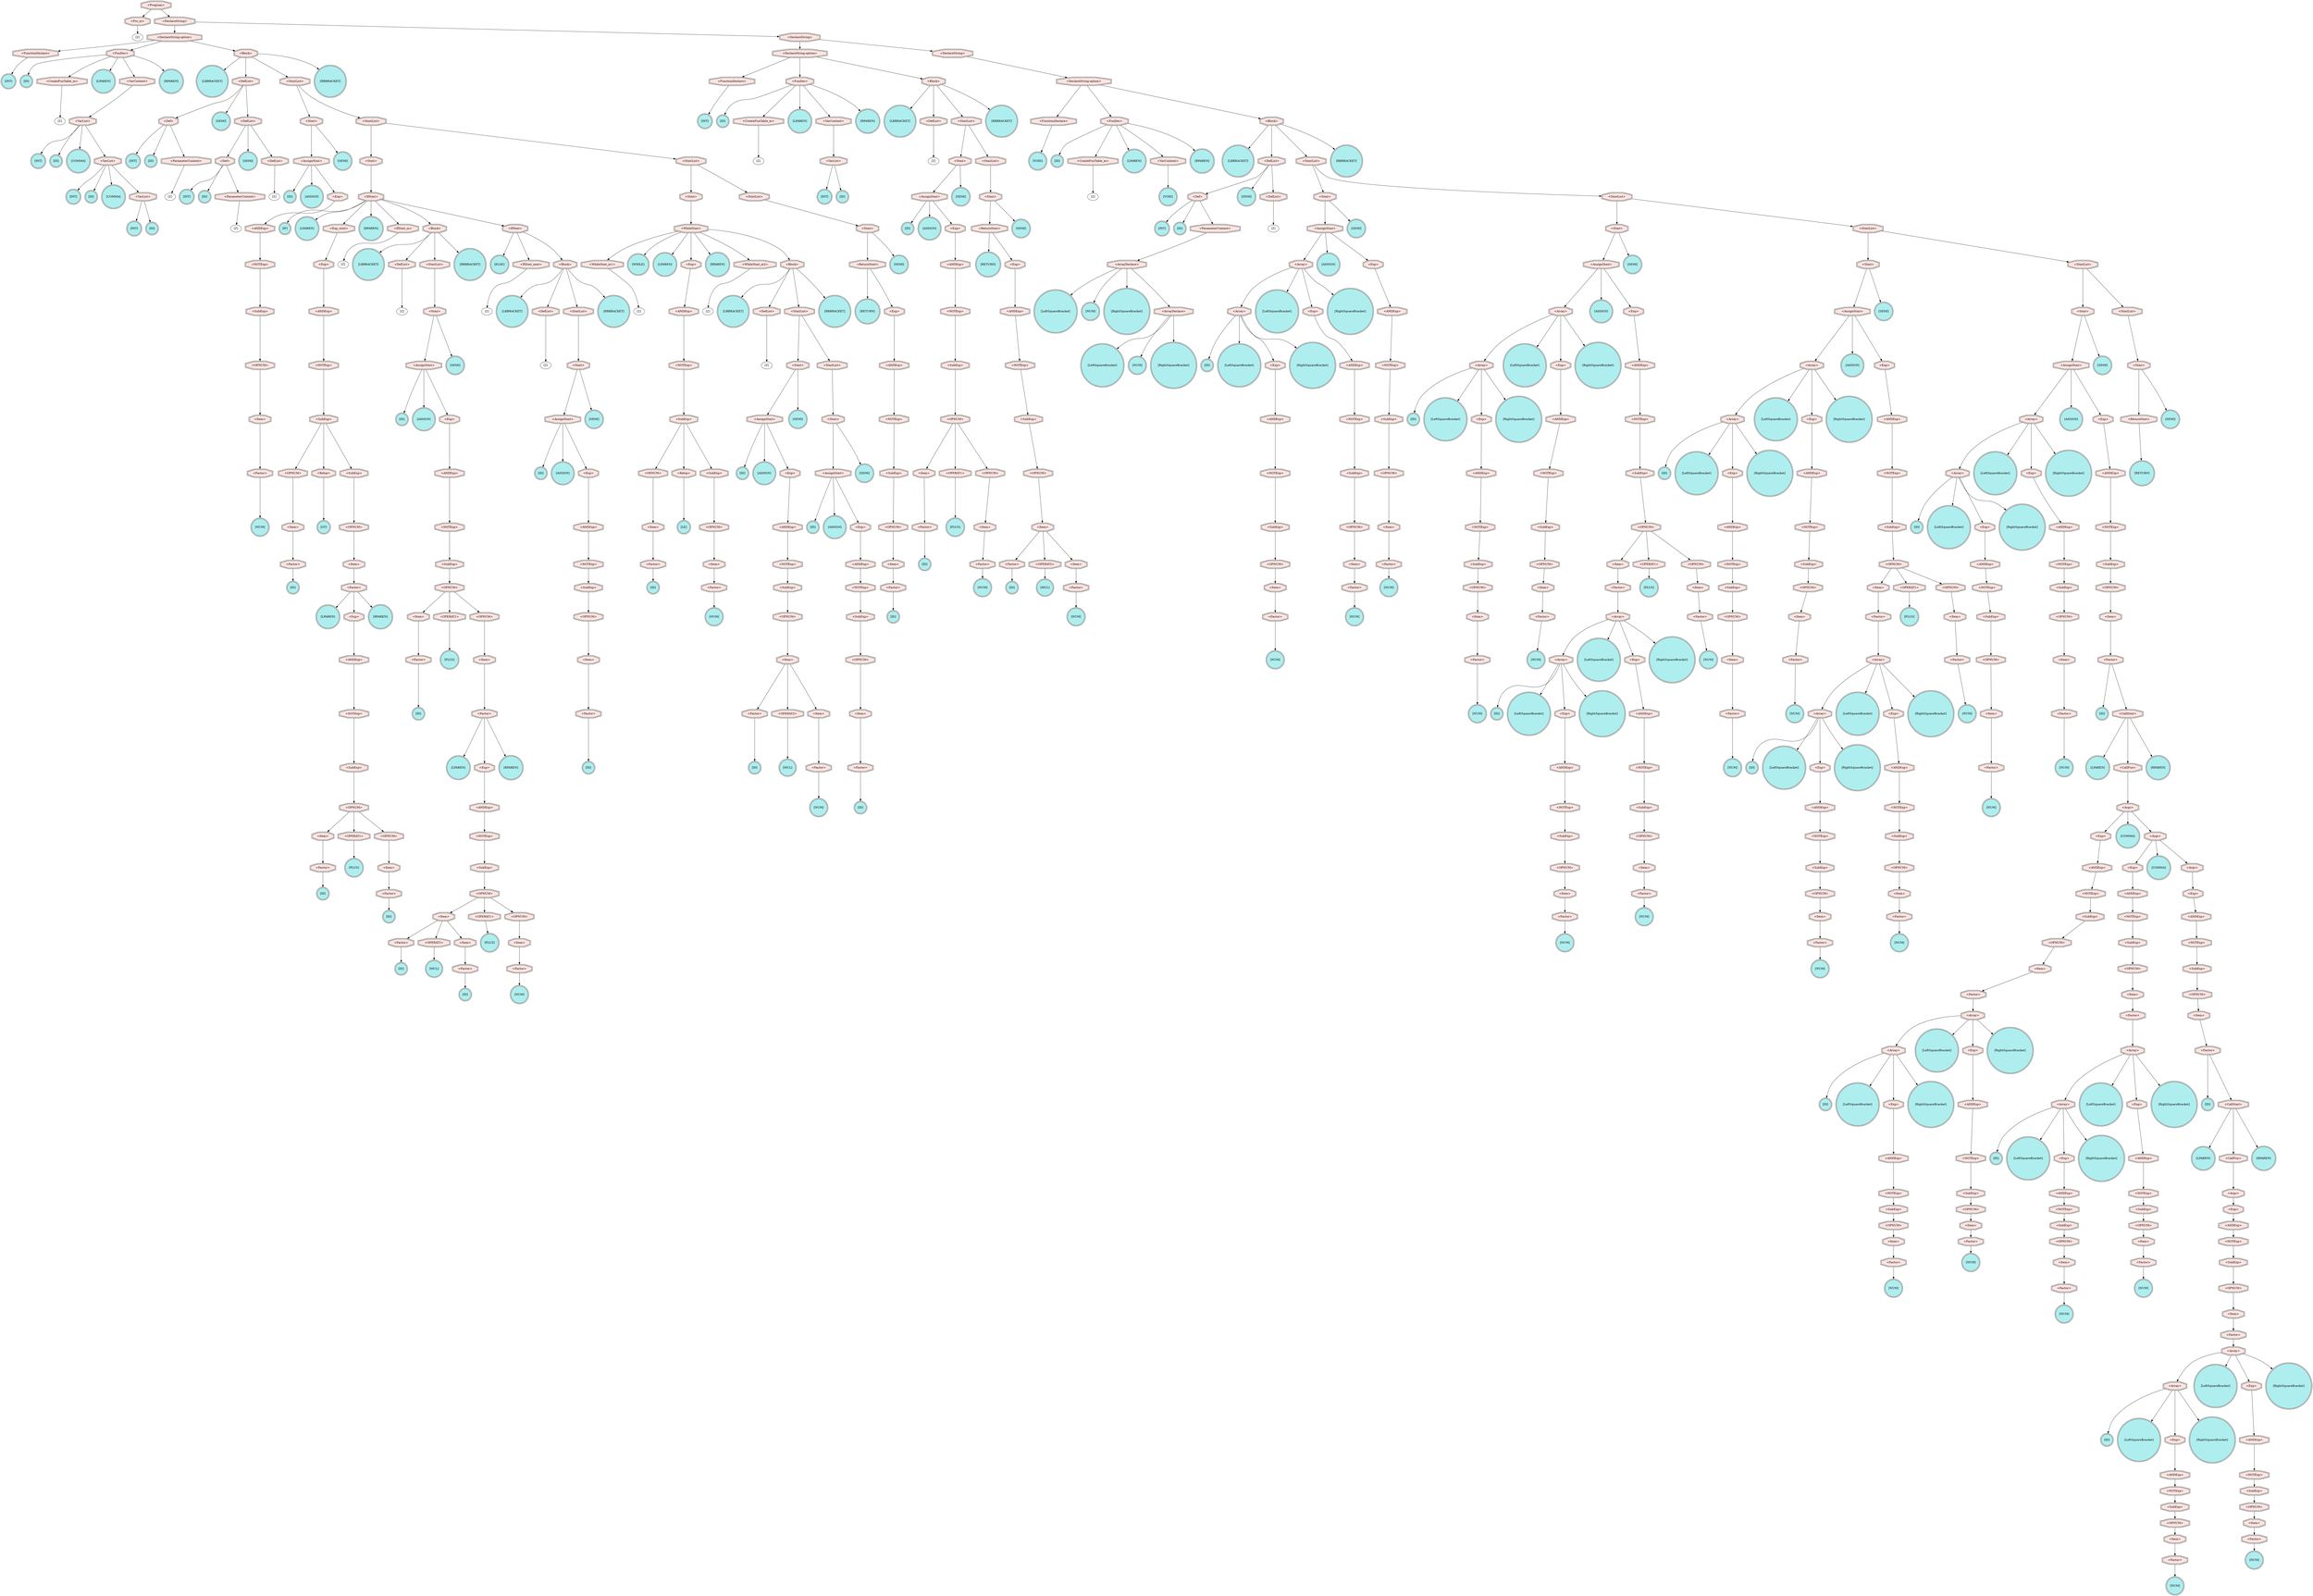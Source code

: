 digraph tree { 
v0[label="<Pro_m>",fillcolor=mistyrose,shape=doubleoctagon,style=filled];
e1[label="[Z]"];
v0-> e1;
v1[label="[INT]",fillcolor=paleturquoise,shape=doublecircle,style=filled];
v2[label="<FunctionDeclare>",fillcolor=mistyrose,shape=doubleoctagon,style=filled];
v2 -> v1;
v3[label="[ID]",fillcolor=paleturquoise,shape=doublecircle,style=filled];
v4[label="<CreateFunTable_m>",fillcolor=mistyrose,shape=doubleoctagon,style=filled];
e5[label="[Z]"];
v4-> e5;
v5[label="[LPAREN]",fillcolor=paleturquoise,shape=doublecircle,style=filled];
v6[label="[INT]",fillcolor=paleturquoise,shape=doublecircle,style=filled];
v7[label="[ID]",fillcolor=paleturquoise,shape=doublecircle,style=filled];
v8[label="[COMMA]",fillcolor=paleturquoise,shape=doublecircle,style=filled];
v9[label="[INT]",fillcolor=paleturquoise,shape=doublecircle,style=filled];
v10[label="[ID]",fillcolor=paleturquoise,shape=doublecircle,style=filled];
v11[label="[COMMA]",fillcolor=paleturquoise,shape=doublecircle,style=filled];
v12[label="[INT]",fillcolor=paleturquoise,shape=doublecircle,style=filled];
v13[label="[ID]",fillcolor=paleturquoise,shape=doublecircle,style=filled];
v14[label="<VarList>",fillcolor=mistyrose,shape=doubleoctagon,style=filled];
v14 -> v13;
v14 -> v12;
v15[label="<VarList>",fillcolor=mistyrose,shape=doubleoctagon,style=filled];
v15 -> v14;
v15 -> v11;
v15 -> v10;
v15 -> v9;
v16[label="<VarList>",fillcolor=mistyrose,shape=doubleoctagon,style=filled];
v16 -> v15;
v16 -> v8;
v16 -> v7;
v16 -> v6;
v17[label="<VarContent>",fillcolor=mistyrose,shape=doubleoctagon,style=filled];
v17 -> v16;
v18[label="[RPAREN]",fillcolor=paleturquoise,shape=doublecircle,style=filled];
v19[label="<FunDec>",fillcolor=mistyrose,shape=doubleoctagon,style=filled];
v19 -> v18;
v19 -> v17;
v19 -> v5;
v19 -> v4;
v19 -> v3;
v20[label="[LBBRACKET]",fillcolor=paleturquoise,shape=doublecircle,style=filled];
v21[label="[INT]",fillcolor=paleturquoise,shape=doublecircle,style=filled];
v22[label="[ID]",fillcolor=paleturquoise,shape=doublecircle,style=filled];
v23[label="<ParameterContent>",fillcolor=mistyrose,shape=doubleoctagon,style=filled];
e24[label="[Z]"];
v23-> e24;
v24[label="<Def>",fillcolor=mistyrose,shape=doubleoctagon,style=filled];
v24 -> v23;
v24 -> v22;
v24 -> v21;
v25[label="[SEMI]",fillcolor=paleturquoise,shape=doublecircle,style=filled];
v26[label="[INT]",fillcolor=paleturquoise,shape=doublecircle,style=filled];
v27[label="[ID]",fillcolor=paleturquoise,shape=doublecircle,style=filled];
v28[label="<ParameterContent>",fillcolor=mistyrose,shape=doubleoctagon,style=filled];
e29[label="[Z]"];
v28-> e29;
v29[label="<Def>",fillcolor=mistyrose,shape=doubleoctagon,style=filled];
v29 -> v28;
v29 -> v27;
v29 -> v26;
v30[label="[SEMI]",fillcolor=paleturquoise,shape=doublecircle,style=filled];
v31[label="<DefList>",fillcolor=mistyrose,shape=doubleoctagon,style=filled];
e32[label="[Z]"];
v31-> e32;
v32[label="<DefList>",fillcolor=mistyrose,shape=doubleoctagon,style=filled];
v32 -> v31;
v32 -> v30;
v32 -> v29;
v33[label="<DefList>",fillcolor=mistyrose,shape=doubleoctagon,style=filled];
v33 -> v32;
v33 -> v25;
v33 -> v24;
v34[label="[ID]",fillcolor=paleturquoise,shape=doublecircle,style=filled];
v35[label="[ASSIGN]",fillcolor=paleturquoise,shape=doublecircle,style=filled];
v36[label="[NUM]",fillcolor=paleturquoise,shape=doublecircle,style=filled];
v37[label="<Factor>",fillcolor=mistyrose,shape=doubleoctagon,style=filled];
v37 -> v36;
v38[label="<Item>",fillcolor=mistyrose,shape=doubleoctagon,style=filled];
v38 -> v37;
v39[label="<OPNUM>",fillcolor=mistyrose,shape=doubleoctagon,style=filled];
v39 -> v38;
v40[label="<SubExp>",fillcolor=mistyrose,shape=doubleoctagon,style=filled];
v40 -> v39;
v41[label="<NOTExp>",fillcolor=mistyrose,shape=doubleoctagon,style=filled];
v41 -> v40;
v42[label="<ANDExp>",fillcolor=mistyrose,shape=doubleoctagon,style=filled];
v42 -> v41;
v43[label="<Exp>",fillcolor=mistyrose,shape=doubleoctagon,style=filled];
v43 -> v42;
v44[label="<AssignStmt>",fillcolor=mistyrose,shape=doubleoctagon,style=filled];
v44 -> v43;
v44 -> v35;
v44 -> v34;
v45[label="[SEMI]",fillcolor=paleturquoise,shape=doublecircle,style=filled];
v46[label="<Stmt>",fillcolor=mistyrose,shape=doubleoctagon,style=filled];
v46 -> v45;
v46 -> v44;
v47[label="[IF]",fillcolor=paleturquoise,shape=doublecircle,style=filled];
v48[label="[LPAREN]",fillcolor=paleturquoise,shape=doublecircle,style=filled];
v49[label="[ID]",fillcolor=paleturquoise,shape=doublecircle,style=filled];
v50[label="<Factor>",fillcolor=mistyrose,shape=doubleoctagon,style=filled];
v50 -> v49;
v51[label="<Item>",fillcolor=mistyrose,shape=doubleoctagon,style=filled];
v51 -> v50;
v52[label="<OPNUM>",fillcolor=mistyrose,shape=doubleoctagon,style=filled];
v52 -> v51;
v53[label="[GT]",fillcolor=paleturquoise,shape=doublecircle,style=filled];
v54[label="<Relop>",fillcolor=mistyrose,shape=doubleoctagon,style=filled];
v54 -> v53;
v55[label="[LPAREN]",fillcolor=paleturquoise,shape=doublecircle,style=filled];
v56[label="[ID]",fillcolor=paleturquoise,shape=doublecircle,style=filled];
v57[label="<Factor>",fillcolor=mistyrose,shape=doubleoctagon,style=filled];
v57 -> v56;
v58[label="<Item>",fillcolor=mistyrose,shape=doubleoctagon,style=filled];
v58 -> v57;
v59[label="[PLUS]",fillcolor=paleturquoise,shape=doublecircle,style=filled];
v60[label="<OPERAT1>",fillcolor=mistyrose,shape=doubleoctagon,style=filled];
v60 -> v59;
v61[label="[ID]",fillcolor=paleturquoise,shape=doublecircle,style=filled];
v62[label="<Factor>",fillcolor=mistyrose,shape=doubleoctagon,style=filled];
v62 -> v61;
v63[label="<Item>",fillcolor=mistyrose,shape=doubleoctagon,style=filled];
v63 -> v62;
v64[label="<OPNUM>",fillcolor=mistyrose,shape=doubleoctagon,style=filled];
v64 -> v63;
v65[label="<OPNUM>",fillcolor=mistyrose,shape=doubleoctagon,style=filled];
v65 -> v64;
v65 -> v60;
v65 -> v58;
v66[label="<SubExp>",fillcolor=mistyrose,shape=doubleoctagon,style=filled];
v66 -> v65;
v67[label="<NOTExp>",fillcolor=mistyrose,shape=doubleoctagon,style=filled];
v67 -> v66;
v68[label="<ANDExp>",fillcolor=mistyrose,shape=doubleoctagon,style=filled];
v68 -> v67;
v69[label="<Exp>",fillcolor=mistyrose,shape=doubleoctagon,style=filled];
v69 -> v68;
v70[label="[RPAREN]",fillcolor=paleturquoise,shape=doublecircle,style=filled];
v71[label="<Factor>",fillcolor=mistyrose,shape=doubleoctagon,style=filled];
v71 -> v70;
v71 -> v69;
v71 -> v55;
v72[label="<Item>",fillcolor=mistyrose,shape=doubleoctagon,style=filled];
v72 -> v71;
v73[label="<OPNUM>",fillcolor=mistyrose,shape=doubleoctagon,style=filled];
v73 -> v72;
v74[label="<SubExp>",fillcolor=mistyrose,shape=doubleoctagon,style=filled];
v74 -> v73;
v75[label="<SubExp>",fillcolor=mistyrose,shape=doubleoctagon,style=filled];
v75 -> v74;
v75 -> v54;
v75 -> v52;
v76[label="<NOTExp>",fillcolor=mistyrose,shape=doubleoctagon,style=filled];
v76 -> v75;
v77[label="<ANDExp>",fillcolor=mistyrose,shape=doubleoctagon,style=filled];
v77 -> v76;
v78[label="<Exp>",fillcolor=mistyrose,shape=doubleoctagon,style=filled];
v78 -> v77;
v79[label="<Exp_stmt>",fillcolor=mistyrose,shape=doubleoctagon,style=filled];
v79 -> v78;
v80[label="[RPAREN]",fillcolor=paleturquoise,shape=doublecircle,style=filled];
v81[label="<IfStmt_m>",fillcolor=mistyrose,shape=doubleoctagon,style=filled];
e82[label="[Z]"];
v81-> e82;
v82[label="[LBBRACKET]",fillcolor=paleturquoise,shape=doublecircle,style=filled];
v83[label="<DefList>",fillcolor=mistyrose,shape=doubleoctagon,style=filled];
e84[label="[Z]"];
v83-> e84;
v84[label="[ID]",fillcolor=paleturquoise,shape=doublecircle,style=filled];
v85[label="[ASSIGN]",fillcolor=paleturquoise,shape=doublecircle,style=filled];
v86[label="[ID]",fillcolor=paleturquoise,shape=doublecircle,style=filled];
v87[label="<Factor>",fillcolor=mistyrose,shape=doubleoctagon,style=filled];
v87 -> v86;
v88[label="<Item>",fillcolor=mistyrose,shape=doubleoctagon,style=filled];
v88 -> v87;
v89[label="[PLUS]",fillcolor=paleturquoise,shape=doublecircle,style=filled];
v90[label="<OPERAT1>",fillcolor=mistyrose,shape=doubleoctagon,style=filled];
v90 -> v89;
v91[label="[LPAREN]",fillcolor=paleturquoise,shape=doublecircle,style=filled];
v92[label="[ID]",fillcolor=paleturquoise,shape=doublecircle,style=filled];
v93[label="<Factor>",fillcolor=mistyrose,shape=doubleoctagon,style=filled];
v93 -> v92;
v94[label="[MUL]",fillcolor=paleturquoise,shape=doublecircle,style=filled];
v95[label="<OPERAT2>",fillcolor=mistyrose,shape=doubleoctagon,style=filled];
v95 -> v94;
v96[label="[ID]",fillcolor=paleturquoise,shape=doublecircle,style=filled];
v97[label="<Factor>",fillcolor=mistyrose,shape=doubleoctagon,style=filled];
v97 -> v96;
v98[label="<Item>",fillcolor=mistyrose,shape=doubleoctagon,style=filled];
v98 -> v97;
v99[label="<Item>",fillcolor=mistyrose,shape=doubleoctagon,style=filled];
v99 -> v98;
v99 -> v95;
v99 -> v93;
v100[label="[PLUS]",fillcolor=paleturquoise,shape=doublecircle,style=filled];
v101[label="<OPERAT1>",fillcolor=mistyrose,shape=doubleoctagon,style=filled];
v101 -> v100;
v102[label="[NUM]",fillcolor=paleturquoise,shape=doublecircle,style=filled];
v103[label="<Factor>",fillcolor=mistyrose,shape=doubleoctagon,style=filled];
v103 -> v102;
v104[label="<Item>",fillcolor=mistyrose,shape=doubleoctagon,style=filled];
v104 -> v103;
v105[label="<OPNUM>",fillcolor=mistyrose,shape=doubleoctagon,style=filled];
v105 -> v104;
v106[label="<OPNUM>",fillcolor=mistyrose,shape=doubleoctagon,style=filled];
v106 -> v105;
v106 -> v101;
v106 -> v99;
v107[label="<SubExp>",fillcolor=mistyrose,shape=doubleoctagon,style=filled];
v107 -> v106;
v108[label="<NOTExp>",fillcolor=mistyrose,shape=doubleoctagon,style=filled];
v108 -> v107;
v109[label="<ANDExp>",fillcolor=mistyrose,shape=doubleoctagon,style=filled];
v109 -> v108;
v110[label="<Exp>",fillcolor=mistyrose,shape=doubleoctagon,style=filled];
v110 -> v109;
v111[label="[RPAREN]",fillcolor=paleturquoise,shape=doublecircle,style=filled];
v112[label="<Factor>",fillcolor=mistyrose,shape=doubleoctagon,style=filled];
v112 -> v111;
v112 -> v110;
v112 -> v91;
v113[label="<Item>",fillcolor=mistyrose,shape=doubleoctagon,style=filled];
v113 -> v112;
v114[label="<OPNUM>",fillcolor=mistyrose,shape=doubleoctagon,style=filled];
v114 -> v113;
v115[label="<OPNUM>",fillcolor=mistyrose,shape=doubleoctagon,style=filled];
v115 -> v114;
v115 -> v90;
v115 -> v88;
v116[label="<SubExp>",fillcolor=mistyrose,shape=doubleoctagon,style=filled];
v116 -> v115;
v117[label="<NOTExp>",fillcolor=mistyrose,shape=doubleoctagon,style=filled];
v117 -> v116;
v118[label="<ANDExp>",fillcolor=mistyrose,shape=doubleoctagon,style=filled];
v118 -> v117;
v119[label="<Exp>",fillcolor=mistyrose,shape=doubleoctagon,style=filled];
v119 -> v118;
v120[label="<AssignStmt>",fillcolor=mistyrose,shape=doubleoctagon,style=filled];
v120 -> v119;
v120 -> v85;
v120 -> v84;
v121[label="[SEMI]",fillcolor=paleturquoise,shape=doublecircle,style=filled];
v122[label="<Stmt>",fillcolor=mistyrose,shape=doubleoctagon,style=filled];
v122 -> v121;
v122 -> v120;
v123[label="<StmtList>",fillcolor=mistyrose,shape=doubleoctagon,style=filled];
v123 -> v122;
v124[label="[RBBRACKET]",fillcolor=paleturquoise,shape=doublecircle,style=filled];
v125[label="<Block>",fillcolor=mistyrose,shape=doubleoctagon,style=filled];
v125 -> v124;
v125 -> v123;
v125 -> v83;
v125 -> v82;
v126[label="[ELSE]",fillcolor=paleturquoise,shape=doublecircle,style=filled];
v127[label="<IfStmt_next>",fillcolor=mistyrose,shape=doubleoctagon,style=filled];
e128[label="[Z]"];
v127-> e128;
v128[label="[LBBRACKET]",fillcolor=paleturquoise,shape=doublecircle,style=filled];
v129[label="<DefList>",fillcolor=mistyrose,shape=doubleoctagon,style=filled];
e130[label="[Z]"];
v129-> e130;
v130[label="[ID]",fillcolor=paleturquoise,shape=doublecircle,style=filled];
v131[label="[ASSIGN]",fillcolor=paleturquoise,shape=doublecircle,style=filled];
v132[label="[ID]",fillcolor=paleturquoise,shape=doublecircle,style=filled];
v133[label="<Factor>",fillcolor=mistyrose,shape=doubleoctagon,style=filled];
v133 -> v132;
v134[label="<Item>",fillcolor=mistyrose,shape=doubleoctagon,style=filled];
v134 -> v133;
v135[label="<OPNUM>",fillcolor=mistyrose,shape=doubleoctagon,style=filled];
v135 -> v134;
v136[label="<SubExp>",fillcolor=mistyrose,shape=doubleoctagon,style=filled];
v136 -> v135;
v137[label="<NOTExp>",fillcolor=mistyrose,shape=doubleoctagon,style=filled];
v137 -> v136;
v138[label="<ANDExp>",fillcolor=mistyrose,shape=doubleoctagon,style=filled];
v138 -> v137;
v139[label="<Exp>",fillcolor=mistyrose,shape=doubleoctagon,style=filled];
v139 -> v138;
v140[label="<AssignStmt>",fillcolor=mistyrose,shape=doubleoctagon,style=filled];
v140 -> v139;
v140 -> v131;
v140 -> v130;
v141[label="[SEMI]",fillcolor=paleturquoise,shape=doublecircle,style=filled];
v142[label="<Stmt>",fillcolor=mistyrose,shape=doubleoctagon,style=filled];
v142 -> v141;
v142 -> v140;
v143[label="<StmtList>",fillcolor=mistyrose,shape=doubleoctagon,style=filled];
v143 -> v142;
v144[label="[RBBRACKET]",fillcolor=paleturquoise,shape=doublecircle,style=filled];
v145[label="<Block>",fillcolor=mistyrose,shape=doubleoctagon,style=filled];
v145 -> v144;
v145 -> v143;
v145 -> v129;
v145 -> v128;
v146[label="<IfNext>",fillcolor=mistyrose,shape=doubleoctagon,style=filled];
v146 -> v145;
v146 -> v127;
v146 -> v126;
v147[label="<IfStmt>",fillcolor=mistyrose,shape=doubleoctagon,style=filled];
v147 -> v146;
v147 -> v125;
v147 -> v81;
v147 -> v80;
v147 -> v79;
v147 -> v48;
v147 -> v47;
v148[label="<Stmt>",fillcolor=mistyrose,shape=doubleoctagon,style=filled];
v148 -> v147;
v149[label="<WhileStmt_m1>",fillcolor=mistyrose,shape=doubleoctagon,style=filled];
e150[label="[Z]"];
v149-> e150;
v150[label="[WHILE]",fillcolor=paleturquoise,shape=doublecircle,style=filled];
v151[label="[LPAREN]",fillcolor=paleturquoise,shape=doublecircle,style=filled];
v152[label="[ID]",fillcolor=paleturquoise,shape=doublecircle,style=filled];
v153[label="<Factor>",fillcolor=mistyrose,shape=doubleoctagon,style=filled];
v153 -> v152;
v154[label="<Item>",fillcolor=mistyrose,shape=doubleoctagon,style=filled];
v154 -> v153;
v155[label="<OPNUM>",fillcolor=mistyrose,shape=doubleoctagon,style=filled];
v155 -> v154;
v156[label="[LE]",fillcolor=paleturquoise,shape=doublecircle,style=filled];
v157[label="<Relop>",fillcolor=mistyrose,shape=doubleoctagon,style=filled];
v157 -> v156;
v158[label="[NUM]",fillcolor=paleturquoise,shape=doublecircle,style=filled];
v159[label="<Factor>",fillcolor=mistyrose,shape=doubleoctagon,style=filled];
v159 -> v158;
v160[label="<Item>",fillcolor=mistyrose,shape=doubleoctagon,style=filled];
v160 -> v159;
v161[label="<OPNUM>",fillcolor=mistyrose,shape=doubleoctagon,style=filled];
v161 -> v160;
v162[label="<SubExp>",fillcolor=mistyrose,shape=doubleoctagon,style=filled];
v162 -> v161;
v163[label="<SubExp>",fillcolor=mistyrose,shape=doubleoctagon,style=filled];
v163 -> v162;
v163 -> v157;
v163 -> v155;
v164[label="<NOTExp>",fillcolor=mistyrose,shape=doubleoctagon,style=filled];
v164 -> v163;
v165[label="<ANDExp>",fillcolor=mistyrose,shape=doubleoctagon,style=filled];
v165 -> v164;
v166[label="<Exp>",fillcolor=mistyrose,shape=doubleoctagon,style=filled];
v166 -> v165;
v167[label="[RPAREN]",fillcolor=paleturquoise,shape=doublecircle,style=filled];
v168[label="<WhileStmt_m2>",fillcolor=mistyrose,shape=doubleoctagon,style=filled];
e169[label="[Z]"];
v168-> e169;
v169[label="[LBBRACKET]",fillcolor=paleturquoise,shape=doublecircle,style=filled];
v170[label="<DefList>",fillcolor=mistyrose,shape=doubleoctagon,style=filled];
e171[label="[Z]"];
v170-> e171;
v171[label="[ID]",fillcolor=paleturquoise,shape=doublecircle,style=filled];
v172[label="[ASSIGN]",fillcolor=paleturquoise,shape=doublecircle,style=filled];
v173[label="[ID]",fillcolor=paleturquoise,shape=doublecircle,style=filled];
v174[label="<Factor>",fillcolor=mistyrose,shape=doubleoctagon,style=filled];
v174 -> v173;
v175[label="[MUL]",fillcolor=paleturquoise,shape=doublecircle,style=filled];
v176[label="<OPERAT2>",fillcolor=mistyrose,shape=doubleoctagon,style=filled];
v176 -> v175;
v177[label="[NUM]",fillcolor=paleturquoise,shape=doublecircle,style=filled];
v178[label="<Factor>",fillcolor=mistyrose,shape=doubleoctagon,style=filled];
v178 -> v177;
v179[label="<Item>",fillcolor=mistyrose,shape=doubleoctagon,style=filled];
v179 -> v178;
v180[label="<Item>",fillcolor=mistyrose,shape=doubleoctagon,style=filled];
v180 -> v179;
v180 -> v176;
v180 -> v174;
v181[label="<OPNUM>",fillcolor=mistyrose,shape=doubleoctagon,style=filled];
v181 -> v180;
v182[label="<SubExp>",fillcolor=mistyrose,shape=doubleoctagon,style=filled];
v182 -> v181;
v183[label="<NOTExp>",fillcolor=mistyrose,shape=doubleoctagon,style=filled];
v183 -> v182;
v184[label="<ANDExp>",fillcolor=mistyrose,shape=doubleoctagon,style=filled];
v184 -> v183;
v185[label="<Exp>",fillcolor=mistyrose,shape=doubleoctagon,style=filled];
v185 -> v184;
v186[label="<AssignStmt>",fillcolor=mistyrose,shape=doubleoctagon,style=filled];
v186 -> v185;
v186 -> v172;
v186 -> v171;
v187[label="[SEMI]",fillcolor=paleturquoise,shape=doublecircle,style=filled];
v188[label="<Stmt>",fillcolor=mistyrose,shape=doubleoctagon,style=filled];
v188 -> v187;
v188 -> v186;
v189[label="[ID]",fillcolor=paleturquoise,shape=doublecircle,style=filled];
v190[label="[ASSIGN]",fillcolor=paleturquoise,shape=doublecircle,style=filled];
v191[label="[ID]",fillcolor=paleturquoise,shape=doublecircle,style=filled];
v192[label="<Factor>",fillcolor=mistyrose,shape=doubleoctagon,style=filled];
v192 -> v191;
v193[label="<Item>",fillcolor=mistyrose,shape=doubleoctagon,style=filled];
v193 -> v192;
v194[label="<OPNUM>",fillcolor=mistyrose,shape=doubleoctagon,style=filled];
v194 -> v193;
v195[label="<SubExp>",fillcolor=mistyrose,shape=doubleoctagon,style=filled];
v195 -> v194;
v196[label="<NOTExp>",fillcolor=mistyrose,shape=doubleoctagon,style=filled];
v196 -> v195;
v197[label="<ANDExp>",fillcolor=mistyrose,shape=doubleoctagon,style=filled];
v197 -> v196;
v198[label="<Exp>",fillcolor=mistyrose,shape=doubleoctagon,style=filled];
v198 -> v197;
v199[label="<AssignStmt>",fillcolor=mistyrose,shape=doubleoctagon,style=filled];
v199 -> v198;
v199 -> v190;
v199 -> v189;
v200[label="[SEMI]",fillcolor=paleturquoise,shape=doublecircle,style=filled];
v201[label="<Stmt>",fillcolor=mistyrose,shape=doubleoctagon,style=filled];
v201 -> v200;
v201 -> v199;
v202[label="<StmtList>",fillcolor=mistyrose,shape=doubleoctagon,style=filled];
v202 -> v201;
v203[label="<StmtList>",fillcolor=mistyrose,shape=doubleoctagon,style=filled];
v203 -> v202;
v203 -> v188;
v204[label="[RBBRACKET]",fillcolor=paleturquoise,shape=doublecircle,style=filled];
v205[label="<Block>",fillcolor=mistyrose,shape=doubleoctagon,style=filled];
v205 -> v204;
v205 -> v203;
v205 -> v170;
v205 -> v169;
v206[label="<WhileStmt>",fillcolor=mistyrose,shape=doubleoctagon,style=filled];
v206 -> v205;
v206 -> v168;
v206 -> v167;
v206 -> v166;
v206 -> v151;
v206 -> v150;
v206 -> v149;
v207[label="<Stmt>",fillcolor=mistyrose,shape=doubleoctagon,style=filled];
v207 -> v206;
v208[label="[RETURN]",fillcolor=paleturquoise,shape=doublecircle,style=filled];
v209[label="[ID]",fillcolor=paleturquoise,shape=doublecircle,style=filled];
v210[label="<Factor>",fillcolor=mistyrose,shape=doubleoctagon,style=filled];
v210 -> v209;
v211[label="<Item>",fillcolor=mistyrose,shape=doubleoctagon,style=filled];
v211 -> v210;
v212[label="<OPNUM>",fillcolor=mistyrose,shape=doubleoctagon,style=filled];
v212 -> v211;
v213[label="<SubExp>",fillcolor=mistyrose,shape=doubleoctagon,style=filled];
v213 -> v212;
v214[label="<NOTExp>",fillcolor=mistyrose,shape=doubleoctagon,style=filled];
v214 -> v213;
v215[label="<ANDExp>",fillcolor=mistyrose,shape=doubleoctagon,style=filled];
v215 -> v214;
v216[label="<Exp>",fillcolor=mistyrose,shape=doubleoctagon,style=filled];
v216 -> v215;
v217[label="<ReturnStmt>",fillcolor=mistyrose,shape=doubleoctagon,style=filled];
v217 -> v216;
v217 -> v208;
v218[label="[SEMI]",fillcolor=paleturquoise,shape=doublecircle,style=filled];
v219[label="<Stmt>",fillcolor=mistyrose,shape=doubleoctagon,style=filled];
v219 -> v218;
v219 -> v217;
v220[label="<StmtList>",fillcolor=mistyrose,shape=doubleoctagon,style=filled];
v220 -> v219;
v221[label="<StmtList>",fillcolor=mistyrose,shape=doubleoctagon,style=filled];
v221 -> v220;
v221 -> v207;
v222[label="<StmtList>",fillcolor=mistyrose,shape=doubleoctagon,style=filled];
v222 -> v221;
v222 -> v148;
v223[label="<StmtList>",fillcolor=mistyrose,shape=doubleoctagon,style=filled];
v223 -> v222;
v223 -> v46;
v224[label="[RBBRACKET]",fillcolor=paleturquoise,shape=doublecircle,style=filled];
v225[label="<Block>",fillcolor=mistyrose,shape=doubleoctagon,style=filled];
v225 -> v224;
v225 -> v223;
v225 -> v33;
v225 -> v20;
v226[label="<DeclareString-option>",fillcolor=mistyrose,shape=doubleoctagon,style=filled];
v226 -> v225;
v226 -> v19;
v226 -> v2;
v227[label="[INT]",fillcolor=paleturquoise,shape=doublecircle,style=filled];
v228[label="<FunctionDeclare>",fillcolor=mistyrose,shape=doubleoctagon,style=filled];
v228 -> v227;
v229[label="[ID]",fillcolor=paleturquoise,shape=doublecircle,style=filled];
v230[label="<CreateFunTable_m>",fillcolor=mistyrose,shape=doubleoctagon,style=filled];
e231[label="[Z]"];
v230-> e231;
v231[label="[LPAREN]",fillcolor=paleturquoise,shape=doublecircle,style=filled];
v232[label="[INT]",fillcolor=paleturquoise,shape=doublecircle,style=filled];
v233[label="[ID]",fillcolor=paleturquoise,shape=doublecircle,style=filled];
v234[label="<VarList>",fillcolor=mistyrose,shape=doubleoctagon,style=filled];
v234 -> v233;
v234 -> v232;
v235[label="<VarContent>",fillcolor=mistyrose,shape=doubleoctagon,style=filled];
v235 -> v234;
v236[label="[RPAREN]",fillcolor=paleturquoise,shape=doublecircle,style=filled];
v237[label="<FunDec>",fillcolor=mistyrose,shape=doubleoctagon,style=filled];
v237 -> v236;
v237 -> v235;
v237 -> v231;
v237 -> v230;
v237 -> v229;
v238[label="[LBBRACKET]",fillcolor=paleturquoise,shape=doublecircle,style=filled];
v239[label="<DefList>",fillcolor=mistyrose,shape=doubleoctagon,style=filled];
e240[label="[Z]"];
v239-> e240;
v240[label="[ID]",fillcolor=paleturquoise,shape=doublecircle,style=filled];
v241[label="[ASSIGN]",fillcolor=paleturquoise,shape=doublecircle,style=filled];
v242[label="[ID]",fillcolor=paleturquoise,shape=doublecircle,style=filled];
v243[label="<Factor>",fillcolor=mistyrose,shape=doubleoctagon,style=filled];
v243 -> v242;
v244[label="<Item>",fillcolor=mistyrose,shape=doubleoctagon,style=filled];
v244 -> v243;
v245[label="[PLUS]",fillcolor=paleturquoise,shape=doublecircle,style=filled];
v246[label="<OPERAT1>",fillcolor=mistyrose,shape=doubleoctagon,style=filled];
v246 -> v245;
v247[label="[NUM]",fillcolor=paleturquoise,shape=doublecircle,style=filled];
v248[label="<Factor>",fillcolor=mistyrose,shape=doubleoctagon,style=filled];
v248 -> v247;
v249[label="<Item>",fillcolor=mistyrose,shape=doubleoctagon,style=filled];
v249 -> v248;
v250[label="<OPNUM>",fillcolor=mistyrose,shape=doubleoctagon,style=filled];
v250 -> v249;
v251[label="<OPNUM>",fillcolor=mistyrose,shape=doubleoctagon,style=filled];
v251 -> v250;
v251 -> v246;
v251 -> v244;
v252[label="<SubExp>",fillcolor=mistyrose,shape=doubleoctagon,style=filled];
v252 -> v251;
v253[label="<NOTExp>",fillcolor=mistyrose,shape=doubleoctagon,style=filled];
v253 -> v252;
v254[label="<ANDExp>",fillcolor=mistyrose,shape=doubleoctagon,style=filled];
v254 -> v253;
v255[label="<Exp>",fillcolor=mistyrose,shape=doubleoctagon,style=filled];
v255 -> v254;
v256[label="<AssignStmt>",fillcolor=mistyrose,shape=doubleoctagon,style=filled];
v256 -> v255;
v256 -> v241;
v256 -> v240;
v257[label="[SEMI]",fillcolor=paleturquoise,shape=doublecircle,style=filled];
v258[label="<Stmt>",fillcolor=mistyrose,shape=doubleoctagon,style=filled];
v258 -> v257;
v258 -> v256;
v259[label="[RETURN]",fillcolor=paleturquoise,shape=doublecircle,style=filled];
v260[label="[ID]",fillcolor=paleturquoise,shape=doublecircle,style=filled];
v261[label="<Factor>",fillcolor=mistyrose,shape=doubleoctagon,style=filled];
v261 -> v260;
v262[label="[MUL]",fillcolor=paleturquoise,shape=doublecircle,style=filled];
v263[label="<OPERAT2>",fillcolor=mistyrose,shape=doubleoctagon,style=filled];
v263 -> v262;
v264[label="[NUM]",fillcolor=paleturquoise,shape=doublecircle,style=filled];
v265[label="<Factor>",fillcolor=mistyrose,shape=doubleoctagon,style=filled];
v265 -> v264;
v266[label="<Item>",fillcolor=mistyrose,shape=doubleoctagon,style=filled];
v266 -> v265;
v267[label="<Item>",fillcolor=mistyrose,shape=doubleoctagon,style=filled];
v267 -> v266;
v267 -> v263;
v267 -> v261;
v268[label="<OPNUM>",fillcolor=mistyrose,shape=doubleoctagon,style=filled];
v268 -> v267;
v269[label="<SubExp>",fillcolor=mistyrose,shape=doubleoctagon,style=filled];
v269 -> v268;
v270[label="<NOTExp>",fillcolor=mistyrose,shape=doubleoctagon,style=filled];
v270 -> v269;
v271[label="<ANDExp>",fillcolor=mistyrose,shape=doubleoctagon,style=filled];
v271 -> v270;
v272[label="<Exp>",fillcolor=mistyrose,shape=doubleoctagon,style=filled];
v272 -> v271;
v273[label="<ReturnStmt>",fillcolor=mistyrose,shape=doubleoctagon,style=filled];
v273 -> v272;
v273 -> v259;
v274[label="[SEMI]",fillcolor=paleturquoise,shape=doublecircle,style=filled];
v275[label="<Stmt>",fillcolor=mistyrose,shape=doubleoctagon,style=filled];
v275 -> v274;
v275 -> v273;
v276[label="<StmtList>",fillcolor=mistyrose,shape=doubleoctagon,style=filled];
v276 -> v275;
v277[label="<StmtList>",fillcolor=mistyrose,shape=doubleoctagon,style=filled];
v277 -> v276;
v277 -> v258;
v278[label="[RBBRACKET]",fillcolor=paleturquoise,shape=doublecircle,style=filled];
v279[label="<Block>",fillcolor=mistyrose,shape=doubleoctagon,style=filled];
v279 -> v278;
v279 -> v277;
v279 -> v239;
v279 -> v238;
v280[label="<DeclareString-option>",fillcolor=mistyrose,shape=doubleoctagon,style=filled];
v280 -> v279;
v280 -> v237;
v280 -> v228;
v281[label="[VOID]",fillcolor=paleturquoise,shape=doublecircle,style=filled];
v282[label="<FunctionDeclare>",fillcolor=mistyrose,shape=doubleoctagon,style=filled];
v282 -> v281;
v283[label="[ID]",fillcolor=paleturquoise,shape=doublecircle,style=filled];
v284[label="<CreateFunTable_m>",fillcolor=mistyrose,shape=doubleoctagon,style=filled];
e285[label="[Z]"];
v284-> e285;
v285[label="[LPAREN]",fillcolor=paleturquoise,shape=doublecircle,style=filled];
v286[label="[VOID]",fillcolor=paleturquoise,shape=doublecircle,style=filled];
v287[label="<VarContent>",fillcolor=mistyrose,shape=doubleoctagon,style=filled];
v287 -> v286;
v288[label="[RPAREN]",fillcolor=paleturquoise,shape=doublecircle,style=filled];
v289[label="<FunDec>",fillcolor=mistyrose,shape=doubleoctagon,style=filled];
v289 -> v288;
v289 -> v287;
v289 -> v285;
v289 -> v284;
v289 -> v283;
v290[label="[LBBRACKET]",fillcolor=paleturquoise,shape=doublecircle,style=filled];
v291[label="[INT]",fillcolor=paleturquoise,shape=doublecircle,style=filled];
v292[label="[ID]",fillcolor=paleturquoise,shape=doublecircle,style=filled];
v293[label="[LeftSquareBracket]",fillcolor=paleturquoise,shape=doublecircle,style=filled];
v294[label="[NUM]",fillcolor=paleturquoise,shape=doublecircle,style=filled];
v295[label="[RightSquareBracket]",fillcolor=paleturquoise,shape=doublecircle,style=filled];
v296[label="[LeftSquareBracket]",fillcolor=paleturquoise,shape=doublecircle,style=filled];
v297[label="[NUM]",fillcolor=paleturquoise,shape=doublecircle,style=filled];
v298[label="[RightSquareBracket]",fillcolor=paleturquoise,shape=doublecircle,style=filled];
v299[label="<ArrayDeclare>",fillcolor=mistyrose,shape=doubleoctagon,style=filled];
v299 -> v298;
v299 -> v297;
v299 -> v296;
v300[label="<ArrayDeclare>",fillcolor=mistyrose,shape=doubleoctagon,style=filled];
v300 -> v299;
v300 -> v295;
v300 -> v294;
v300 -> v293;
v301[label="<ParameterContent>",fillcolor=mistyrose,shape=doubleoctagon,style=filled];
v301 -> v300;
v302[label="<Def>",fillcolor=mistyrose,shape=doubleoctagon,style=filled];
v302 -> v301;
v302 -> v292;
v302 -> v291;
v303[label="[SEMI]",fillcolor=paleturquoise,shape=doublecircle,style=filled];
v304[label="<DefList>",fillcolor=mistyrose,shape=doubleoctagon,style=filled];
e305[label="[Z]"];
v304-> e305;
v305[label="<DefList>",fillcolor=mistyrose,shape=doubleoctagon,style=filled];
v305 -> v304;
v305 -> v303;
v305 -> v302;
v306[label="[ID]",fillcolor=paleturquoise,shape=doublecircle,style=filled];
v307[label="[LeftSquareBracket]",fillcolor=paleturquoise,shape=doublecircle,style=filled];
v308[label="[NUM]",fillcolor=paleturquoise,shape=doublecircle,style=filled];
v309[label="<Factor>",fillcolor=mistyrose,shape=doubleoctagon,style=filled];
v309 -> v308;
v310[label="<Item>",fillcolor=mistyrose,shape=doubleoctagon,style=filled];
v310 -> v309;
v311[label="<OPNUM>",fillcolor=mistyrose,shape=doubleoctagon,style=filled];
v311 -> v310;
v312[label="<SubExp>",fillcolor=mistyrose,shape=doubleoctagon,style=filled];
v312 -> v311;
v313[label="<NOTExp>",fillcolor=mistyrose,shape=doubleoctagon,style=filled];
v313 -> v312;
v314[label="<ANDExp>",fillcolor=mistyrose,shape=doubleoctagon,style=filled];
v314 -> v313;
v315[label="<Exp>",fillcolor=mistyrose,shape=doubleoctagon,style=filled];
v315 -> v314;
v316[label="[RightSquareBracket]",fillcolor=paleturquoise,shape=doublecircle,style=filled];
v317[label="<Array>",fillcolor=mistyrose,shape=doubleoctagon,style=filled];
v317 -> v316;
v317 -> v315;
v317 -> v307;
v317 -> v306;
v318[label="[LeftSquareBracket]",fillcolor=paleturquoise,shape=doublecircle,style=filled];
v319[label="[NUM]",fillcolor=paleturquoise,shape=doublecircle,style=filled];
v320[label="<Factor>",fillcolor=mistyrose,shape=doubleoctagon,style=filled];
v320 -> v319;
v321[label="<Item>",fillcolor=mistyrose,shape=doubleoctagon,style=filled];
v321 -> v320;
v322[label="<OPNUM>",fillcolor=mistyrose,shape=doubleoctagon,style=filled];
v322 -> v321;
v323[label="<SubExp>",fillcolor=mistyrose,shape=doubleoctagon,style=filled];
v323 -> v322;
v324[label="<NOTExp>",fillcolor=mistyrose,shape=doubleoctagon,style=filled];
v324 -> v323;
v325[label="<ANDExp>",fillcolor=mistyrose,shape=doubleoctagon,style=filled];
v325 -> v324;
v326[label="<Exp>",fillcolor=mistyrose,shape=doubleoctagon,style=filled];
v326 -> v325;
v327[label="[RightSquareBracket]",fillcolor=paleturquoise,shape=doublecircle,style=filled];
v328[label="<Array>",fillcolor=mistyrose,shape=doubleoctagon,style=filled];
v328 -> v327;
v328 -> v326;
v328 -> v318;
v328 -> v317;
v329[label="[ASSIGN]",fillcolor=paleturquoise,shape=doublecircle,style=filled];
v330[label="[NUM]",fillcolor=paleturquoise,shape=doublecircle,style=filled];
v331[label="<Factor>",fillcolor=mistyrose,shape=doubleoctagon,style=filled];
v331 -> v330;
v332[label="<Item>",fillcolor=mistyrose,shape=doubleoctagon,style=filled];
v332 -> v331;
v333[label="<OPNUM>",fillcolor=mistyrose,shape=doubleoctagon,style=filled];
v333 -> v332;
v334[label="<SubExp>",fillcolor=mistyrose,shape=doubleoctagon,style=filled];
v334 -> v333;
v335[label="<NOTExp>",fillcolor=mistyrose,shape=doubleoctagon,style=filled];
v335 -> v334;
v336[label="<ANDExp>",fillcolor=mistyrose,shape=doubleoctagon,style=filled];
v336 -> v335;
v337[label="<Exp>",fillcolor=mistyrose,shape=doubleoctagon,style=filled];
v337 -> v336;
v338[label="<AssignStmt>",fillcolor=mistyrose,shape=doubleoctagon,style=filled];
v338 -> v337;
v338 -> v329;
v338 -> v328;
v339[label="[SEMI]",fillcolor=paleturquoise,shape=doublecircle,style=filled];
v340[label="<Stmt>",fillcolor=mistyrose,shape=doubleoctagon,style=filled];
v340 -> v339;
v340 -> v338;
v341[label="[ID]",fillcolor=paleturquoise,shape=doublecircle,style=filled];
v342[label="[LeftSquareBracket]",fillcolor=paleturquoise,shape=doublecircle,style=filled];
v343[label="[NUM]",fillcolor=paleturquoise,shape=doublecircle,style=filled];
v344[label="<Factor>",fillcolor=mistyrose,shape=doubleoctagon,style=filled];
v344 -> v343;
v345[label="<Item>",fillcolor=mistyrose,shape=doubleoctagon,style=filled];
v345 -> v344;
v346[label="<OPNUM>",fillcolor=mistyrose,shape=doubleoctagon,style=filled];
v346 -> v345;
v347[label="<SubExp>",fillcolor=mistyrose,shape=doubleoctagon,style=filled];
v347 -> v346;
v348[label="<NOTExp>",fillcolor=mistyrose,shape=doubleoctagon,style=filled];
v348 -> v347;
v349[label="<ANDExp>",fillcolor=mistyrose,shape=doubleoctagon,style=filled];
v349 -> v348;
v350[label="<Exp>",fillcolor=mistyrose,shape=doubleoctagon,style=filled];
v350 -> v349;
v351[label="[RightSquareBracket]",fillcolor=paleturquoise,shape=doublecircle,style=filled];
v352[label="<Array>",fillcolor=mistyrose,shape=doubleoctagon,style=filled];
v352 -> v351;
v352 -> v350;
v352 -> v342;
v352 -> v341;
v353[label="[LeftSquareBracket]",fillcolor=paleturquoise,shape=doublecircle,style=filled];
v354[label="[NUM]",fillcolor=paleturquoise,shape=doublecircle,style=filled];
v355[label="<Factor>",fillcolor=mistyrose,shape=doubleoctagon,style=filled];
v355 -> v354;
v356[label="<Item>",fillcolor=mistyrose,shape=doubleoctagon,style=filled];
v356 -> v355;
v357[label="<OPNUM>",fillcolor=mistyrose,shape=doubleoctagon,style=filled];
v357 -> v356;
v358[label="<SubExp>",fillcolor=mistyrose,shape=doubleoctagon,style=filled];
v358 -> v357;
v359[label="<NOTExp>",fillcolor=mistyrose,shape=doubleoctagon,style=filled];
v359 -> v358;
v360[label="<ANDExp>",fillcolor=mistyrose,shape=doubleoctagon,style=filled];
v360 -> v359;
v361[label="<Exp>",fillcolor=mistyrose,shape=doubleoctagon,style=filled];
v361 -> v360;
v362[label="[RightSquareBracket]",fillcolor=paleturquoise,shape=doublecircle,style=filled];
v363[label="<Array>",fillcolor=mistyrose,shape=doubleoctagon,style=filled];
v363 -> v362;
v363 -> v361;
v363 -> v353;
v363 -> v352;
v364[label="[ASSIGN]",fillcolor=paleturquoise,shape=doublecircle,style=filled];
v365[label="[ID]",fillcolor=paleturquoise,shape=doublecircle,style=filled];
v366[label="[LeftSquareBracket]",fillcolor=paleturquoise,shape=doublecircle,style=filled];
v367[label="[NUM]",fillcolor=paleturquoise,shape=doublecircle,style=filled];
v368[label="<Factor>",fillcolor=mistyrose,shape=doubleoctagon,style=filled];
v368 -> v367;
v369[label="<Item>",fillcolor=mistyrose,shape=doubleoctagon,style=filled];
v369 -> v368;
v370[label="<OPNUM>",fillcolor=mistyrose,shape=doubleoctagon,style=filled];
v370 -> v369;
v371[label="<SubExp>",fillcolor=mistyrose,shape=doubleoctagon,style=filled];
v371 -> v370;
v372[label="<NOTExp>",fillcolor=mistyrose,shape=doubleoctagon,style=filled];
v372 -> v371;
v373[label="<ANDExp>",fillcolor=mistyrose,shape=doubleoctagon,style=filled];
v373 -> v372;
v374[label="<Exp>",fillcolor=mistyrose,shape=doubleoctagon,style=filled];
v374 -> v373;
v375[label="[RightSquareBracket]",fillcolor=paleturquoise,shape=doublecircle,style=filled];
v376[label="<Array>",fillcolor=mistyrose,shape=doubleoctagon,style=filled];
v376 -> v375;
v376 -> v374;
v376 -> v366;
v376 -> v365;
v377[label="[LeftSquareBracket]",fillcolor=paleturquoise,shape=doublecircle,style=filled];
v378[label="[NUM]",fillcolor=paleturquoise,shape=doublecircle,style=filled];
v379[label="<Factor>",fillcolor=mistyrose,shape=doubleoctagon,style=filled];
v379 -> v378;
v380[label="<Item>",fillcolor=mistyrose,shape=doubleoctagon,style=filled];
v380 -> v379;
v381[label="<OPNUM>",fillcolor=mistyrose,shape=doubleoctagon,style=filled];
v381 -> v380;
v382[label="<SubExp>",fillcolor=mistyrose,shape=doubleoctagon,style=filled];
v382 -> v381;
v383[label="<NOTExp>",fillcolor=mistyrose,shape=doubleoctagon,style=filled];
v383 -> v382;
v384[label="<ANDExp>",fillcolor=mistyrose,shape=doubleoctagon,style=filled];
v384 -> v383;
v385[label="<Exp>",fillcolor=mistyrose,shape=doubleoctagon,style=filled];
v385 -> v384;
v386[label="[RightSquareBracket]",fillcolor=paleturquoise,shape=doublecircle,style=filled];
v387[label="<Array>",fillcolor=mistyrose,shape=doubleoctagon,style=filled];
v387 -> v386;
v387 -> v385;
v387 -> v377;
v387 -> v376;
v388[label="<Factor>",fillcolor=mistyrose,shape=doubleoctagon,style=filled];
v388 -> v387;
v389[label="<Item>",fillcolor=mistyrose,shape=doubleoctagon,style=filled];
v389 -> v388;
v390[label="[PLUS]",fillcolor=paleturquoise,shape=doublecircle,style=filled];
v391[label="<OPERAT1>",fillcolor=mistyrose,shape=doubleoctagon,style=filled];
v391 -> v390;
v392[label="[NUM]",fillcolor=paleturquoise,shape=doublecircle,style=filled];
v393[label="<Factor>",fillcolor=mistyrose,shape=doubleoctagon,style=filled];
v393 -> v392;
v394[label="<Item>",fillcolor=mistyrose,shape=doubleoctagon,style=filled];
v394 -> v393;
v395[label="<OPNUM>",fillcolor=mistyrose,shape=doubleoctagon,style=filled];
v395 -> v394;
v396[label="<OPNUM>",fillcolor=mistyrose,shape=doubleoctagon,style=filled];
v396 -> v395;
v396 -> v391;
v396 -> v389;
v397[label="<SubExp>",fillcolor=mistyrose,shape=doubleoctagon,style=filled];
v397 -> v396;
v398[label="<NOTExp>",fillcolor=mistyrose,shape=doubleoctagon,style=filled];
v398 -> v397;
v399[label="<ANDExp>",fillcolor=mistyrose,shape=doubleoctagon,style=filled];
v399 -> v398;
v400[label="<Exp>",fillcolor=mistyrose,shape=doubleoctagon,style=filled];
v400 -> v399;
v401[label="<AssignStmt>",fillcolor=mistyrose,shape=doubleoctagon,style=filled];
v401 -> v400;
v401 -> v364;
v401 -> v363;
v402[label="[SEMI]",fillcolor=paleturquoise,shape=doublecircle,style=filled];
v403[label="<Stmt>",fillcolor=mistyrose,shape=doubleoctagon,style=filled];
v403 -> v402;
v403 -> v401;
v404[label="[ID]",fillcolor=paleturquoise,shape=doublecircle,style=filled];
v405[label="[LeftSquareBracket]",fillcolor=paleturquoise,shape=doublecircle,style=filled];
v406[label="[NUM]",fillcolor=paleturquoise,shape=doublecircle,style=filled];
v407[label="<Factor>",fillcolor=mistyrose,shape=doubleoctagon,style=filled];
v407 -> v406;
v408[label="<Item>",fillcolor=mistyrose,shape=doubleoctagon,style=filled];
v408 -> v407;
v409[label="<OPNUM>",fillcolor=mistyrose,shape=doubleoctagon,style=filled];
v409 -> v408;
v410[label="<SubExp>",fillcolor=mistyrose,shape=doubleoctagon,style=filled];
v410 -> v409;
v411[label="<NOTExp>",fillcolor=mistyrose,shape=doubleoctagon,style=filled];
v411 -> v410;
v412[label="<ANDExp>",fillcolor=mistyrose,shape=doubleoctagon,style=filled];
v412 -> v411;
v413[label="<Exp>",fillcolor=mistyrose,shape=doubleoctagon,style=filled];
v413 -> v412;
v414[label="[RightSquareBracket]",fillcolor=paleturquoise,shape=doublecircle,style=filled];
v415[label="<Array>",fillcolor=mistyrose,shape=doubleoctagon,style=filled];
v415 -> v414;
v415 -> v413;
v415 -> v405;
v415 -> v404;
v416[label="[LeftSquareBracket]",fillcolor=paleturquoise,shape=doublecircle,style=filled];
v417[label="[NUM]",fillcolor=paleturquoise,shape=doublecircle,style=filled];
v418[label="<Factor>",fillcolor=mistyrose,shape=doubleoctagon,style=filled];
v418 -> v417;
v419[label="<Item>",fillcolor=mistyrose,shape=doubleoctagon,style=filled];
v419 -> v418;
v420[label="<OPNUM>",fillcolor=mistyrose,shape=doubleoctagon,style=filled];
v420 -> v419;
v421[label="<SubExp>",fillcolor=mistyrose,shape=doubleoctagon,style=filled];
v421 -> v420;
v422[label="<NOTExp>",fillcolor=mistyrose,shape=doubleoctagon,style=filled];
v422 -> v421;
v423[label="<ANDExp>",fillcolor=mistyrose,shape=doubleoctagon,style=filled];
v423 -> v422;
v424[label="<Exp>",fillcolor=mistyrose,shape=doubleoctagon,style=filled];
v424 -> v423;
v425[label="[RightSquareBracket]",fillcolor=paleturquoise,shape=doublecircle,style=filled];
v426[label="<Array>",fillcolor=mistyrose,shape=doubleoctagon,style=filled];
v426 -> v425;
v426 -> v424;
v426 -> v416;
v426 -> v415;
v427[label="[ASSIGN]",fillcolor=paleturquoise,shape=doublecircle,style=filled];
v428[label="[ID]",fillcolor=paleturquoise,shape=doublecircle,style=filled];
v429[label="[LeftSquareBracket]",fillcolor=paleturquoise,shape=doublecircle,style=filled];
v430[label="[NUM]",fillcolor=paleturquoise,shape=doublecircle,style=filled];
v431[label="<Factor>",fillcolor=mistyrose,shape=doubleoctagon,style=filled];
v431 -> v430;
v432[label="<Item>",fillcolor=mistyrose,shape=doubleoctagon,style=filled];
v432 -> v431;
v433[label="<OPNUM>",fillcolor=mistyrose,shape=doubleoctagon,style=filled];
v433 -> v432;
v434[label="<SubExp>",fillcolor=mistyrose,shape=doubleoctagon,style=filled];
v434 -> v433;
v435[label="<NOTExp>",fillcolor=mistyrose,shape=doubleoctagon,style=filled];
v435 -> v434;
v436[label="<ANDExp>",fillcolor=mistyrose,shape=doubleoctagon,style=filled];
v436 -> v435;
v437[label="<Exp>",fillcolor=mistyrose,shape=doubleoctagon,style=filled];
v437 -> v436;
v438[label="[RightSquareBracket]",fillcolor=paleturquoise,shape=doublecircle,style=filled];
v439[label="<Array>",fillcolor=mistyrose,shape=doubleoctagon,style=filled];
v439 -> v438;
v439 -> v437;
v439 -> v429;
v439 -> v428;
v440[label="[LeftSquareBracket]",fillcolor=paleturquoise,shape=doublecircle,style=filled];
v441[label="[NUM]",fillcolor=paleturquoise,shape=doublecircle,style=filled];
v442[label="<Factor>",fillcolor=mistyrose,shape=doubleoctagon,style=filled];
v442 -> v441;
v443[label="<Item>",fillcolor=mistyrose,shape=doubleoctagon,style=filled];
v443 -> v442;
v444[label="<OPNUM>",fillcolor=mistyrose,shape=doubleoctagon,style=filled];
v444 -> v443;
v445[label="<SubExp>",fillcolor=mistyrose,shape=doubleoctagon,style=filled];
v445 -> v444;
v446[label="<NOTExp>",fillcolor=mistyrose,shape=doubleoctagon,style=filled];
v446 -> v445;
v447[label="<ANDExp>",fillcolor=mistyrose,shape=doubleoctagon,style=filled];
v447 -> v446;
v448[label="<Exp>",fillcolor=mistyrose,shape=doubleoctagon,style=filled];
v448 -> v447;
v449[label="[RightSquareBracket]",fillcolor=paleturquoise,shape=doublecircle,style=filled];
v450[label="<Array>",fillcolor=mistyrose,shape=doubleoctagon,style=filled];
v450 -> v449;
v450 -> v448;
v450 -> v440;
v450 -> v439;
v451[label="<Factor>",fillcolor=mistyrose,shape=doubleoctagon,style=filled];
v451 -> v450;
v452[label="<Item>",fillcolor=mistyrose,shape=doubleoctagon,style=filled];
v452 -> v451;
v453[label="[PLUS]",fillcolor=paleturquoise,shape=doublecircle,style=filled];
v454[label="<OPERAT1>",fillcolor=mistyrose,shape=doubleoctagon,style=filled];
v454 -> v453;
v455[label="[NUM]",fillcolor=paleturquoise,shape=doublecircle,style=filled];
v456[label="<Factor>",fillcolor=mistyrose,shape=doubleoctagon,style=filled];
v456 -> v455;
v457[label="<Item>",fillcolor=mistyrose,shape=doubleoctagon,style=filled];
v457 -> v456;
v458[label="<OPNUM>",fillcolor=mistyrose,shape=doubleoctagon,style=filled];
v458 -> v457;
v459[label="<OPNUM>",fillcolor=mistyrose,shape=doubleoctagon,style=filled];
v459 -> v458;
v459 -> v454;
v459 -> v452;
v460[label="<SubExp>",fillcolor=mistyrose,shape=doubleoctagon,style=filled];
v460 -> v459;
v461[label="<NOTExp>",fillcolor=mistyrose,shape=doubleoctagon,style=filled];
v461 -> v460;
v462[label="<ANDExp>",fillcolor=mistyrose,shape=doubleoctagon,style=filled];
v462 -> v461;
v463[label="<Exp>",fillcolor=mistyrose,shape=doubleoctagon,style=filled];
v463 -> v462;
v464[label="<AssignStmt>",fillcolor=mistyrose,shape=doubleoctagon,style=filled];
v464 -> v463;
v464 -> v427;
v464 -> v426;
v465[label="[SEMI]",fillcolor=paleturquoise,shape=doublecircle,style=filled];
v466[label="<Stmt>",fillcolor=mistyrose,shape=doubleoctagon,style=filled];
v466 -> v465;
v466 -> v464;
v467[label="[ID]",fillcolor=paleturquoise,shape=doublecircle,style=filled];
v468[label="[LeftSquareBracket]",fillcolor=paleturquoise,shape=doublecircle,style=filled];
v469[label="[NUM]",fillcolor=paleturquoise,shape=doublecircle,style=filled];
v470[label="<Factor>",fillcolor=mistyrose,shape=doubleoctagon,style=filled];
v470 -> v469;
v471[label="<Item>",fillcolor=mistyrose,shape=doubleoctagon,style=filled];
v471 -> v470;
v472[label="<OPNUM>",fillcolor=mistyrose,shape=doubleoctagon,style=filled];
v472 -> v471;
v473[label="<SubExp>",fillcolor=mistyrose,shape=doubleoctagon,style=filled];
v473 -> v472;
v474[label="<NOTExp>",fillcolor=mistyrose,shape=doubleoctagon,style=filled];
v474 -> v473;
v475[label="<ANDExp>",fillcolor=mistyrose,shape=doubleoctagon,style=filled];
v475 -> v474;
v476[label="<Exp>",fillcolor=mistyrose,shape=doubleoctagon,style=filled];
v476 -> v475;
v477[label="[RightSquareBracket]",fillcolor=paleturquoise,shape=doublecircle,style=filled];
v478[label="<Array>",fillcolor=mistyrose,shape=doubleoctagon,style=filled];
v478 -> v477;
v478 -> v476;
v478 -> v468;
v478 -> v467;
v479[label="[LeftSquareBracket]",fillcolor=paleturquoise,shape=doublecircle,style=filled];
v480[label="[NUM]",fillcolor=paleturquoise,shape=doublecircle,style=filled];
v481[label="<Factor>",fillcolor=mistyrose,shape=doubleoctagon,style=filled];
v481 -> v480;
v482[label="<Item>",fillcolor=mistyrose,shape=doubleoctagon,style=filled];
v482 -> v481;
v483[label="<OPNUM>",fillcolor=mistyrose,shape=doubleoctagon,style=filled];
v483 -> v482;
v484[label="<SubExp>",fillcolor=mistyrose,shape=doubleoctagon,style=filled];
v484 -> v483;
v485[label="<NOTExp>",fillcolor=mistyrose,shape=doubleoctagon,style=filled];
v485 -> v484;
v486[label="<ANDExp>",fillcolor=mistyrose,shape=doubleoctagon,style=filled];
v486 -> v485;
v487[label="<Exp>",fillcolor=mistyrose,shape=doubleoctagon,style=filled];
v487 -> v486;
v488[label="[RightSquareBracket]",fillcolor=paleturquoise,shape=doublecircle,style=filled];
v489[label="<Array>",fillcolor=mistyrose,shape=doubleoctagon,style=filled];
v489 -> v488;
v489 -> v487;
v489 -> v479;
v489 -> v478;
v490[label="[ASSIGN]",fillcolor=paleturquoise,shape=doublecircle,style=filled];
v491[label="[ID]",fillcolor=paleturquoise,shape=doublecircle,style=filled];
v492[label="[LPAREN]",fillcolor=paleturquoise,shape=doublecircle,style=filled];
v493[label="[ID]",fillcolor=paleturquoise,shape=doublecircle,style=filled];
v494[label="[LeftSquareBracket]",fillcolor=paleturquoise,shape=doublecircle,style=filled];
v495[label="[NUM]",fillcolor=paleturquoise,shape=doublecircle,style=filled];
v496[label="<Factor>",fillcolor=mistyrose,shape=doubleoctagon,style=filled];
v496 -> v495;
v497[label="<Item>",fillcolor=mistyrose,shape=doubleoctagon,style=filled];
v497 -> v496;
v498[label="<OPNUM>",fillcolor=mistyrose,shape=doubleoctagon,style=filled];
v498 -> v497;
v499[label="<SubExp>",fillcolor=mistyrose,shape=doubleoctagon,style=filled];
v499 -> v498;
v500[label="<NOTExp>",fillcolor=mistyrose,shape=doubleoctagon,style=filled];
v500 -> v499;
v501[label="<ANDExp>",fillcolor=mistyrose,shape=doubleoctagon,style=filled];
v501 -> v500;
v502[label="<Exp>",fillcolor=mistyrose,shape=doubleoctagon,style=filled];
v502 -> v501;
v503[label="[RightSquareBracket]",fillcolor=paleturquoise,shape=doublecircle,style=filled];
v504[label="<Array>",fillcolor=mistyrose,shape=doubleoctagon,style=filled];
v504 -> v503;
v504 -> v502;
v504 -> v494;
v504 -> v493;
v505[label="[LeftSquareBracket]",fillcolor=paleturquoise,shape=doublecircle,style=filled];
v506[label="[NUM]",fillcolor=paleturquoise,shape=doublecircle,style=filled];
v507[label="<Factor>",fillcolor=mistyrose,shape=doubleoctagon,style=filled];
v507 -> v506;
v508[label="<Item>",fillcolor=mistyrose,shape=doubleoctagon,style=filled];
v508 -> v507;
v509[label="<OPNUM>",fillcolor=mistyrose,shape=doubleoctagon,style=filled];
v509 -> v508;
v510[label="<SubExp>",fillcolor=mistyrose,shape=doubleoctagon,style=filled];
v510 -> v509;
v511[label="<NOTExp>",fillcolor=mistyrose,shape=doubleoctagon,style=filled];
v511 -> v510;
v512[label="<ANDExp>",fillcolor=mistyrose,shape=doubleoctagon,style=filled];
v512 -> v511;
v513[label="<Exp>",fillcolor=mistyrose,shape=doubleoctagon,style=filled];
v513 -> v512;
v514[label="[RightSquareBracket]",fillcolor=paleturquoise,shape=doublecircle,style=filled];
v515[label="<Array>",fillcolor=mistyrose,shape=doubleoctagon,style=filled];
v515 -> v514;
v515 -> v513;
v515 -> v505;
v515 -> v504;
v516[label="<Factor>",fillcolor=mistyrose,shape=doubleoctagon,style=filled];
v516 -> v515;
v517[label="<Item>",fillcolor=mistyrose,shape=doubleoctagon,style=filled];
v517 -> v516;
v518[label="<OPNUM>",fillcolor=mistyrose,shape=doubleoctagon,style=filled];
v518 -> v517;
v519[label="<SubExp>",fillcolor=mistyrose,shape=doubleoctagon,style=filled];
v519 -> v518;
v520[label="<NOTExp>",fillcolor=mistyrose,shape=doubleoctagon,style=filled];
v520 -> v519;
v521[label="<ANDExp>",fillcolor=mistyrose,shape=doubleoctagon,style=filled];
v521 -> v520;
v522[label="<Exp>",fillcolor=mistyrose,shape=doubleoctagon,style=filled];
v522 -> v521;
v523[label="[COMMA]",fillcolor=paleturquoise,shape=doublecircle,style=filled];
v524[label="[ID]",fillcolor=paleturquoise,shape=doublecircle,style=filled];
v525[label="[LeftSquareBracket]",fillcolor=paleturquoise,shape=doublecircle,style=filled];
v526[label="[NUM]",fillcolor=paleturquoise,shape=doublecircle,style=filled];
v527[label="<Factor>",fillcolor=mistyrose,shape=doubleoctagon,style=filled];
v527 -> v526;
v528[label="<Item>",fillcolor=mistyrose,shape=doubleoctagon,style=filled];
v528 -> v527;
v529[label="<OPNUM>",fillcolor=mistyrose,shape=doubleoctagon,style=filled];
v529 -> v528;
v530[label="<SubExp>",fillcolor=mistyrose,shape=doubleoctagon,style=filled];
v530 -> v529;
v531[label="<NOTExp>",fillcolor=mistyrose,shape=doubleoctagon,style=filled];
v531 -> v530;
v532[label="<ANDExp>",fillcolor=mistyrose,shape=doubleoctagon,style=filled];
v532 -> v531;
v533[label="<Exp>",fillcolor=mistyrose,shape=doubleoctagon,style=filled];
v533 -> v532;
v534[label="[RightSquareBracket]",fillcolor=paleturquoise,shape=doublecircle,style=filled];
v535[label="<Array>",fillcolor=mistyrose,shape=doubleoctagon,style=filled];
v535 -> v534;
v535 -> v533;
v535 -> v525;
v535 -> v524;
v536[label="[LeftSquareBracket]",fillcolor=paleturquoise,shape=doublecircle,style=filled];
v537[label="[NUM]",fillcolor=paleturquoise,shape=doublecircle,style=filled];
v538[label="<Factor>",fillcolor=mistyrose,shape=doubleoctagon,style=filled];
v538 -> v537;
v539[label="<Item>",fillcolor=mistyrose,shape=doubleoctagon,style=filled];
v539 -> v538;
v540[label="<OPNUM>",fillcolor=mistyrose,shape=doubleoctagon,style=filled];
v540 -> v539;
v541[label="<SubExp>",fillcolor=mistyrose,shape=doubleoctagon,style=filled];
v541 -> v540;
v542[label="<NOTExp>",fillcolor=mistyrose,shape=doubleoctagon,style=filled];
v542 -> v541;
v543[label="<ANDExp>",fillcolor=mistyrose,shape=doubleoctagon,style=filled];
v543 -> v542;
v544[label="<Exp>",fillcolor=mistyrose,shape=doubleoctagon,style=filled];
v544 -> v543;
v545[label="[RightSquareBracket]",fillcolor=paleturquoise,shape=doublecircle,style=filled];
v546[label="<Array>",fillcolor=mistyrose,shape=doubleoctagon,style=filled];
v546 -> v545;
v546 -> v544;
v546 -> v536;
v546 -> v535;
v547[label="<Factor>",fillcolor=mistyrose,shape=doubleoctagon,style=filled];
v547 -> v546;
v548[label="<Item>",fillcolor=mistyrose,shape=doubleoctagon,style=filled];
v548 -> v547;
v549[label="<OPNUM>",fillcolor=mistyrose,shape=doubleoctagon,style=filled];
v549 -> v548;
v550[label="<SubExp>",fillcolor=mistyrose,shape=doubleoctagon,style=filled];
v550 -> v549;
v551[label="<NOTExp>",fillcolor=mistyrose,shape=doubleoctagon,style=filled];
v551 -> v550;
v552[label="<ANDExp>",fillcolor=mistyrose,shape=doubleoctagon,style=filled];
v552 -> v551;
v553[label="<Exp>",fillcolor=mistyrose,shape=doubleoctagon,style=filled];
v553 -> v552;
v554[label="[COMMA]",fillcolor=paleturquoise,shape=doublecircle,style=filled];
v555[label="[ID]",fillcolor=paleturquoise,shape=doublecircle,style=filled];
v556[label="[LPAREN]",fillcolor=paleturquoise,shape=doublecircle,style=filled];
v557[label="[ID]",fillcolor=paleturquoise,shape=doublecircle,style=filled];
v558[label="[LeftSquareBracket]",fillcolor=paleturquoise,shape=doublecircle,style=filled];
v559[label="[NUM]",fillcolor=paleturquoise,shape=doublecircle,style=filled];
v560[label="<Factor>",fillcolor=mistyrose,shape=doubleoctagon,style=filled];
v560 -> v559;
v561[label="<Item>",fillcolor=mistyrose,shape=doubleoctagon,style=filled];
v561 -> v560;
v562[label="<OPNUM>",fillcolor=mistyrose,shape=doubleoctagon,style=filled];
v562 -> v561;
v563[label="<SubExp>",fillcolor=mistyrose,shape=doubleoctagon,style=filled];
v563 -> v562;
v564[label="<NOTExp>",fillcolor=mistyrose,shape=doubleoctagon,style=filled];
v564 -> v563;
v565[label="<ANDExp>",fillcolor=mistyrose,shape=doubleoctagon,style=filled];
v565 -> v564;
v566[label="<Exp>",fillcolor=mistyrose,shape=doubleoctagon,style=filled];
v566 -> v565;
v567[label="[RightSquareBracket]",fillcolor=paleturquoise,shape=doublecircle,style=filled];
v568[label="<Array>",fillcolor=mistyrose,shape=doubleoctagon,style=filled];
v568 -> v567;
v568 -> v566;
v568 -> v558;
v568 -> v557;
v569[label="[LeftSquareBracket]",fillcolor=paleturquoise,shape=doublecircle,style=filled];
v570[label="[NUM]",fillcolor=paleturquoise,shape=doublecircle,style=filled];
v571[label="<Factor>",fillcolor=mistyrose,shape=doubleoctagon,style=filled];
v571 -> v570;
v572[label="<Item>",fillcolor=mistyrose,shape=doubleoctagon,style=filled];
v572 -> v571;
v573[label="<OPNUM>",fillcolor=mistyrose,shape=doubleoctagon,style=filled];
v573 -> v572;
v574[label="<SubExp>",fillcolor=mistyrose,shape=doubleoctagon,style=filled];
v574 -> v573;
v575[label="<NOTExp>",fillcolor=mistyrose,shape=doubleoctagon,style=filled];
v575 -> v574;
v576[label="<ANDExp>",fillcolor=mistyrose,shape=doubleoctagon,style=filled];
v576 -> v575;
v577[label="<Exp>",fillcolor=mistyrose,shape=doubleoctagon,style=filled];
v577 -> v576;
v578[label="[RightSquareBracket]",fillcolor=paleturquoise,shape=doublecircle,style=filled];
v579[label="<Array>",fillcolor=mistyrose,shape=doubleoctagon,style=filled];
v579 -> v578;
v579 -> v577;
v579 -> v569;
v579 -> v568;
v580[label="<Factor>",fillcolor=mistyrose,shape=doubleoctagon,style=filled];
v580 -> v579;
v581[label="<Item>",fillcolor=mistyrose,shape=doubleoctagon,style=filled];
v581 -> v580;
v582[label="<OPNUM>",fillcolor=mistyrose,shape=doubleoctagon,style=filled];
v582 -> v581;
v583[label="<SubExp>",fillcolor=mistyrose,shape=doubleoctagon,style=filled];
v583 -> v582;
v584[label="<NOTExp>",fillcolor=mistyrose,shape=doubleoctagon,style=filled];
v584 -> v583;
v585[label="<ANDExp>",fillcolor=mistyrose,shape=doubleoctagon,style=filled];
v585 -> v584;
v586[label="<Exp>",fillcolor=mistyrose,shape=doubleoctagon,style=filled];
v586 -> v585;
v587[label="<Args>",fillcolor=mistyrose,shape=doubleoctagon,style=filled];
v587 -> v586;
v588[label="<CallFun>",fillcolor=mistyrose,shape=doubleoctagon,style=filled];
v588 -> v587;
v589[label="[RPAREN]",fillcolor=paleturquoise,shape=doublecircle,style=filled];
v590[label="<CallStmt>",fillcolor=mistyrose,shape=doubleoctagon,style=filled];
v590 -> v589;
v590 -> v588;
v590 -> v556;
v591[label="<Factor>",fillcolor=mistyrose,shape=doubleoctagon,style=filled];
v591 -> v590;
v591 -> v555;
v592[label="<Item>",fillcolor=mistyrose,shape=doubleoctagon,style=filled];
v592 -> v591;
v593[label="<OPNUM>",fillcolor=mistyrose,shape=doubleoctagon,style=filled];
v593 -> v592;
v594[label="<SubExp>",fillcolor=mistyrose,shape=doubleoctagon,style=filled];
v594 -> v593;
v595[label="<NOTExp>",fillcolor=mistyrose,shape=doubleoctagon,style=filled];
v595 -> v594;
v596[label="<ANDExp>",fillcolor=mistyrose,shape=doubleoctagon,style=filled];
v596 -> v595;
v597[label="<Exp>",fillcolor=mistyrose,shape=doubleoctagon,style=filled];
v597 -> v596;
v598[label="<Args>",fillcolor=mistyrose,shape=doubleoctagon,style=filled];
v598 -> v597;
v599[label="<Args>",fillcolor=mistyrose,shape=doubleoctagon,style=filled];
v599 -> v598;
v599 -> v554;
v599 -> v553;
v600[label="<Args>",fillcolor=mistyrose,shape=doubleoctagon,style=filled];
v600 -> v599;
v600 -> v523;
v600 -> v522;
v601[label="<CallFun>",fillcolor=mistyrose,shape=doubleoctagon,style=filled];
v601 -> v600;
v602[label="[RPAREN]",fillcolor=paleturquoise,shape=doublecircle,style=filled];
v603[label="<CallStmt>",fillcolor=mistyrose,shape=doubleoctagon,style=filled];
v603 -> v602;
v603 -> v601;
v603 -> v492;
v604[label="<Factor>",fillcolor=mistyrose,shape=doubleoctagon,style=filled];
v604 -> v603;
v604 -> v491;
v605[label="<Item>",fillcolor=mistyrose,shape=doubleoctagon,style=filled];
v605 -> v604;
v606[label="<OPNUM>",fillcolor=mistyrose,shape=doubleoctagon,style=filled];
v606 -> v605;
v607[label="<SubExp>",fillcolor=mistyrose,shape=doubleoctagon,style=filled];
v607 -> v606;
v608[label="<NOTExp>",fillcolor=mistyrose,shape=doubleoctagon,style=filled];
v608 -> v607;
v609[label="<ANDExp>",fillcolor=mistyrose,shape=doubleoctagon,style=filled];
v609 -> v608;
v610[label="<Exp>",fillcolor=mistyrose,shape=doubleoctagon,style=filled];
v610 -> v609;
v611[label="<AssignStmt>",fillcolor=mistyrose,shape=doubleoctagon,style=filled];
v611 -> v610;
v611 -> v490;
v611 -> v489;
v612[label="[SEMI]",fillcolor=paleturquoise,shape=doublecircle,style=filled];
v613[label="<Stmt>",fillcolor=mistyrose,shape=doubleoctagon,style=filled];
v613 -> v612;
v613 -> v611;
v614[label="[RETURN]",fillcolor=paleturquoise,shape=doublecircle,style=filled];
v615[label="<ReturnStmt>",fillcolor=mistyrose,shape=doubleoctagon,style=filled];
v615 -> v614;
v616[label="[SEMI]",fillcolor=paleturquoise,shape=doublecircle,style=filled];
v617[label="<Stmt>",fillcolor=mistyrose,shape=doubleoctagon,style=filled];
v617 -> v616;
v617 -> v615;
v618[label="<StmtList>",fillcolor=mistyrose,shape=doubleoctagon,style=filled];
v618 -> v617;
v619[label="<StmtList>",fillcolor=mistyrose,shape=doubleoctagon,style=filled];
v619 -> v618;
v619 -> v613;
v620[label="<StmtList>",fillcolor=mistyrose,shape=doubleoctagon,style=filled];
v620 -> v619;
v620 -> v466;
v621[label="<StmtList>",fillcolor=mistyrose,shape=doubleoctagon,style=filled];
v621 -> v620;
v621 -> v403;
v622[label="<StmtList>",fillcolor=mistyrose,shape=doubleoctagon,style=filled];
v622 -> v621;
v622 -> v340;
v623[label="[RBBRACKET]",fillcolor=paleturquoise,shape=doublecircle,style=filled];
v624[label="<Block>",fillcolor=mistyrose,shape=doubleoctagon,style=filled];
v624 -> v623;
v624 -> v622;
v624 -> v305;
v624 -> v290;
v625[label="<DeclareString-option>",fillcolor=mistyrose,shape=doubleoctagon,style=filled];
v625 -> v624;
v625 -> v289;
v625 -> v282;
v626[label="<DeclareString>",fillcolor=mistyrose,shape=doubleoctagon,style=filled];
v626 -> v625;
v627[label="<DeclareString>",fillcolor=mistyrose,shape=doubleoctagon,style=filled];
v627 -> v626;
v627 -> v280;
v628[label="<DeclareString>",fillcolor=mistyrose,shape=doubleoctagon,style=filled];
v628 -> v627;
v628 -> v226;
v629[label="<Program>",fillcolor=mistyrose,shape=doubleoctagon,style=filled];
v629 -> v628;
v629 -> v0;
}
